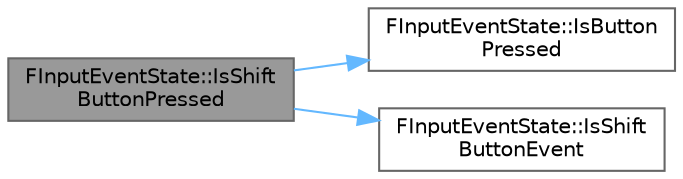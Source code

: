 digraph "FInputEventState::IsShiftButtonPressed"
{
 // INTERACTIVE_SVG=YES
 // LATEX_PDF_SIZE
  bgcolor="transparent";
  edge [fontname=Helvetica,fontsize=10,labelfontname=Helvetica,labelfontsize=10];
  node [fontname=Helvetica,fontsize=10,shape=box,height=0.2,width=0.4];
  rankdir="LR";
  Node1 [id="Node000001",label="FInputEventState::IsShift\lButtonPressed",height=0.2,width=0.4,color="gray40", fillcolor="grey60", style="filled", fontcolor="black",tooltip=" "];
  Node1 -> Node2 [id="edge1_Node000001_Node000002",color="steelblue1",style="solid",tooltip=" "];
  Node2 [id="Node000002",label="FInputEventState::IsButton\lPressed",height=0.2,width=0.4,color="grey40", fillcolor="white", style="filled",URL="$d9/d1e/structFInputEventState.html#a860fcc818b8211f27f093db0731031d8",tooltip=" "];
  Node1 -> Node3 [id="edge2_Node000001_Node000003",color="steelblue1",style="solid",tooltip=" "];
  Node3 [id="Node000003",label="FInputEventState::IsShift\lButtonEvent",height=0.2,width=0.4,color="grey40", fillcolor="white", style="filled",URL="$d9/d1e/structFInputEventState.html#afd16630931f4098f5365de05c0ef5468",tooltip=" "];
}
